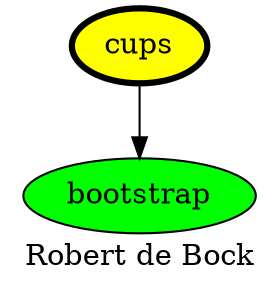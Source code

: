digraph PhiloDilemma {
  label = "Robert de Bock" ;
  overlap=false
  {
    bootstrap [fillcolor=green style=filled]
    cups [fillcolor=yellow style=filled penwidth=3]
  }
  cups -> bootstrap
}
